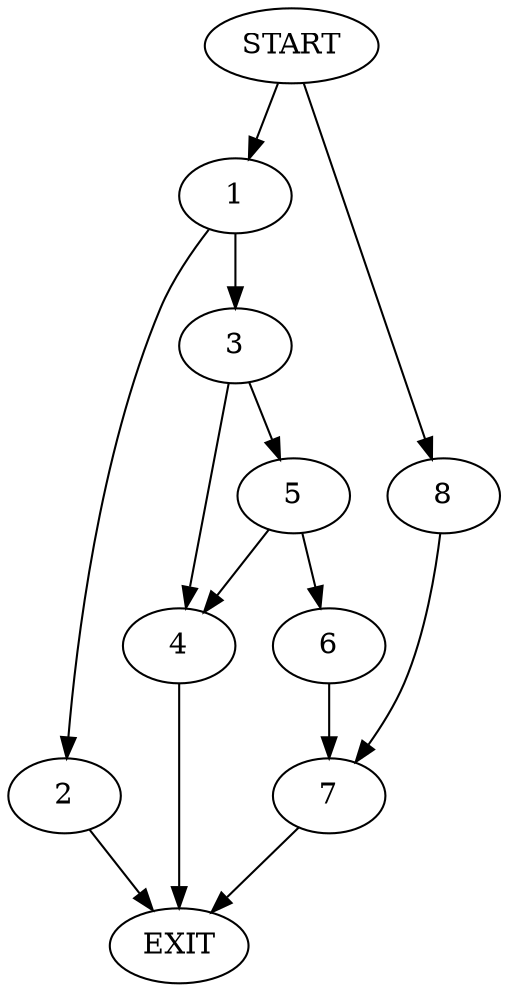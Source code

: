 digraph {
0 [label="START"]
9 [label="EXIT"]
0 -> 1
1 -> 2
1 -> 3
3 -> 4
3 -> 5
2 -> 9
4 -> 9
5 -> 6
5 -> 4
6 -> 7
7 -> 9
0 -> 8
8 -> 7
}
